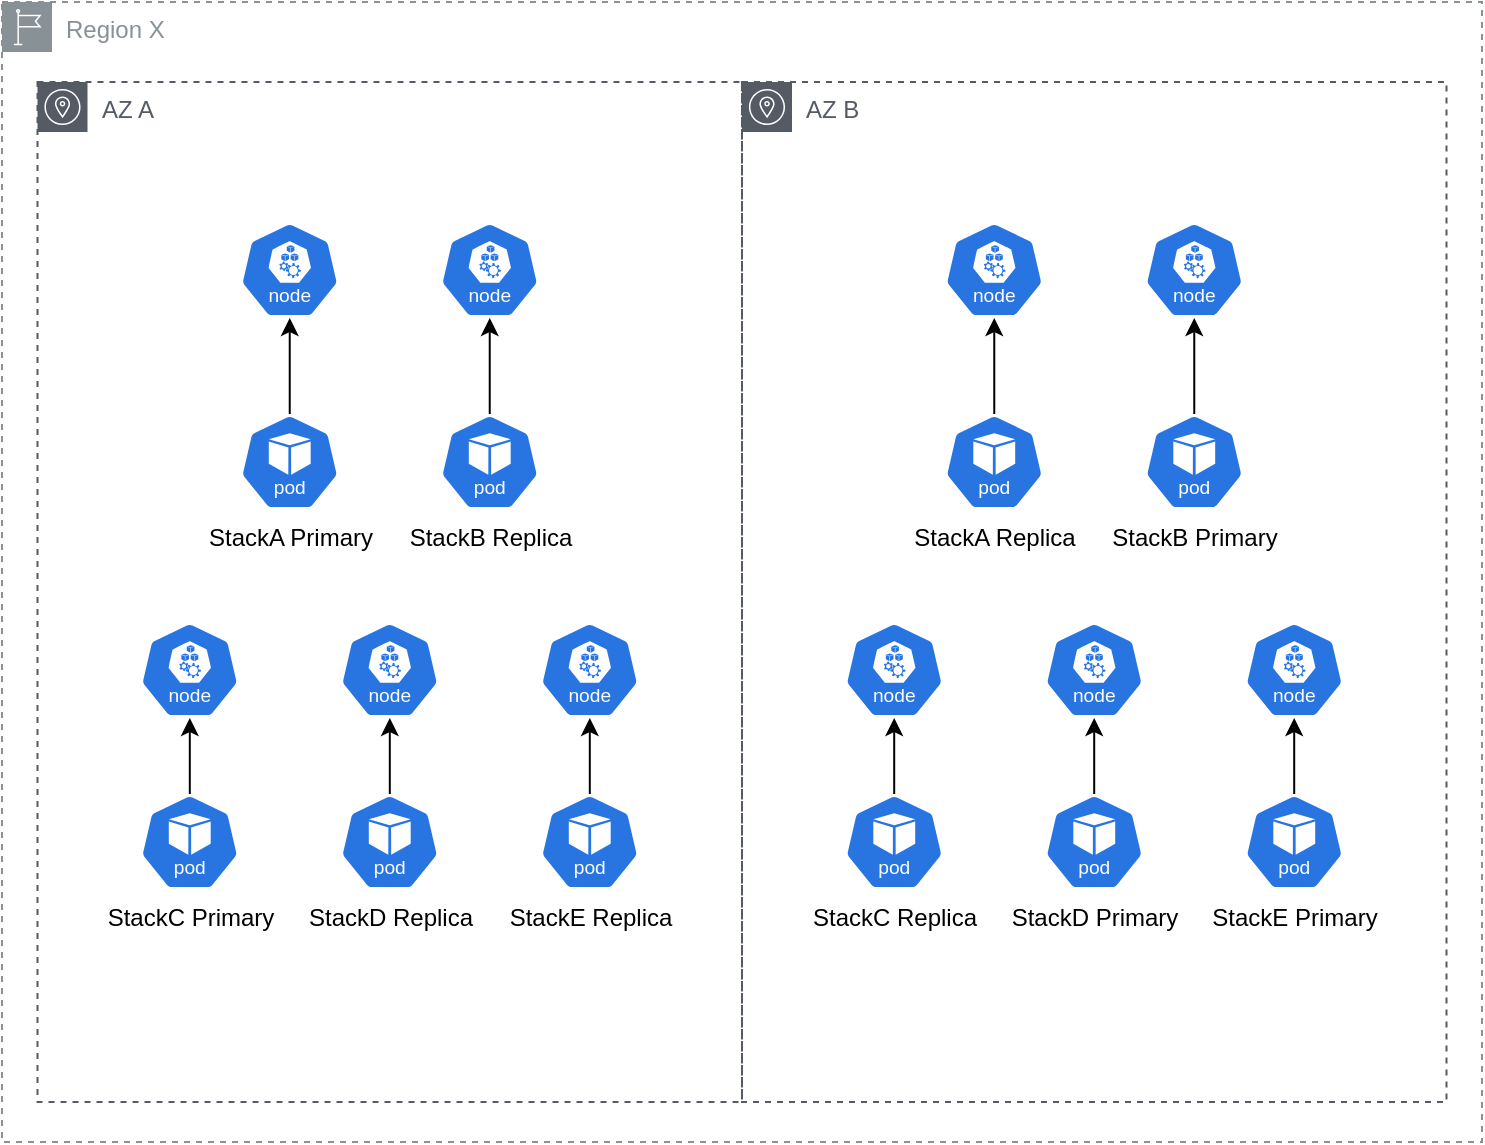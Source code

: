 <mxfile version="24.8.6">
  <diagram id="yDNUvmzFqgItEiSVzz4e" name="Page-1">
    <mxGraphModel dx="1159" dy="785" grid="1" gridSize="10" guides="1" tooltips="1" connect="1" arrows="1" fold="1" page="1" pageScale="1" pageWidth="850" pageHeight="1100" math="0" shadow="0">
      <root>
        <mxCell id="0" />
        <mxCell id="1" parent="0" />
        <mxCell id="MOiCg1HOgPq1kuvATPZi-11" value="AZ B" style="sketch=0;outlineConnect=0;gradientColor=none;html=1;whiteSpace=wrap;fontSize=12;fontStyle=0;shape=mxgraph.aws4.group;grIcon=mxgraph.aws4.group_availability_zone;strokeColor=#545B64;fillColor=none;verticalAlign=top;align=left;spacingLeft=30;fontColor=#545B64;dashed=1;" parent="1" vertex="1">
          <mxGeometry x="450" y="60" width="352.25" height="510" as="geometry" />
        </mxCell>
        <mxCell id="MOiCg1HOgPq1kuvATPZi-12" value="Region X" style="sketch=0;outlineConnect=0;gradientColor=none;html=1;whiteSpace=wrap;fontSize=12;fontStyle=0;shape=mxgraph.aws4.group;grIcon=mxgraph.aws4.group_region;strokeColor=#879196;fillColor=none;verticalAlign=top;align=left;spacingLeft=30;fontColor=#879196;dashed=1;" parent="1" vertex="1">
          <mxGeometry x="80" y="20" width="740" height="570" as="geometry" />
        </mxCell>
        <mxCell id="4WWCCHw3BQXAuJQzUIK3-14" value="" style="edgeStyle=orthogonalEdgeStyle;rounded=0;orthogonalLoop=1;jettySize=auto;html=1;" edge="1" parent="1" source="MOiCg1HOgPq1kuvATPZi-5" target="4WWCCHw3BQXAuJQzUIK3-13">
          <mxGeometry relative="1" as="geometry" />
        </mxCell>
        <mxCell id="MOiCg1HOgPq1kuvATPZi-5" value="StackA Replica" style="aspect=fixed;sketch=0;html=1;dashed=0;whitespace=wrap;verticalLabelPosition=bottom;verticalAlign=top;fillColor=#2875E2;strokeColor=#ffffff;points=[[0.005,0.63,0],[0.1,0.2,0],[0.9,0.2,0],[0.5,0,0],[0.995,0.63,0],[0.72,0.99,0],[0.5,1,0],[0.28,0.99,0]];shape=mxgraph.kubernetes.icon2;kubernetesLabel=1;prIcon=pod" parent="1" vertex="1">
          <mxGeometry x="551.13" y="226" width="50" height="48" as="geometry" />
        </mxCell>
        <mxCell id="4WWCCHw3BQXAuJQzUIK3-16" value="" style="edgeStyle=orthogonalEdgeStyle;rounded=0;orthogonalLoop=1;jettySize=auto;html=1;" edge="1" parent="1" source="MOiCg1HOgPq1kuvATPZi-7" target="4WWCCHw3BQXAuJQzUIK3-15">
          <mxGeometry relative="1" as="geometry" />
        </mxCell>
        <mxCell id="MOiCg1HOgPq1kuvATPZi-7" value="StackB Primary" style="aspect=fixed;sketch=0;html=1;dashed=0;whitespace=wrap;verticalLabelPosition=bottom;verticalAlign=top;fillColor=#2875E2;strokeColor=#ffffff;points=[[0.005,0.63,0],[0.1,0.2,0],[0.9,0.2,0],[0.5,0,0],[0.995,0.63,0],[0.72,0.99,0],[0.5,1,0],[0.28,0.99,0]];shape=mxgraph.kubernetes.icon2;kubernetesLabel=1;prIcon=pod" parent="1" vertex="1">
          <mxGeometry x="651.13" y="226" width="50" height="48" as="geometry" />
        </mxCell>
        <mxCell id="4WWCCHw3BQXAuJQzUIK3-18" value="" style="edgeStyle=orthogonalEdgeStyle;rounded=0;orthogonalLoop=1;jettySize=auto;html=1;" edge="1" parent="1" source="MOiCg1HOgPq1kuvATPZi-13" target="4WWCCHw3BQXAuJQzUIK3-17">
          <mxGeometry relative="1" as="geometry" />
        </mxCell>
        <mxCell id="MOiCg1HOgPq1kuvATPZi-13" value="StackC Replica" style="aspect=fixed;sketch=0;html=1;dashed=0;whitespace=wrap;verticalLabelPosition=bottom;verticalAlign=top;fillColor=#2875E2;strokeColor=#ffffff;points=[[0.005,0.63,0],[0.1,0.2,0],[0.9,0.2,0],[0.5,0,0],[0.995,0.63,0],[0.72,0.99,0],[0.5,1,0],[0.28,0.99,0]];shape=mxgraph.kubernetes.icon2;kubernetesLabel=1;prIcon=pod" parent="1" vertex="1">
          <mxGeometry x="501.13" y="416" width="50" height="48" as="geometry" />
        </mxCell>
        <mxCell id="4WWCCHw3BQXAuJQzUIK3-20" value="" style="edgeStyle=orthogonalEdgeStyle;rounded=0;orthogonalLoop=1;jettySize=auto;html=1;" edge="1" parent="1" source="MOiCg1HOgPq1kuvATPZi-14" target="4WWCCHw3BQXAuJQzUIK3-19">
          <mxGeometry relative="1" as="geometry" />
        </mxCell>
        <mxCell id="MOiCg1HOgPq1kuvATPZi-14" value="StackD Primary" style="aspect=fixed;sketch=0;html=1;dashed=0;whitespace=wrap;verticalLabelPosition=bottom;verticalAlign=top;fillColor=#2875E2;strokeColor=#ffffff;points=[[0.005,0.63,0],[0.1,0.2,0],[0.9,0.2,0],[0.5,0,0],[0.995,0.63,0],[0.72,0.99,0],[0.5,1,0],[0.28,0.99,0]];shape=mxgraph.kubernetes.icon2;kubernetesLabel=1;prIcon=pod" parent="1" vertex="1">
          <mxGeometry x="601.13" y="416" width="50" height="48" as="geometry" />
        </mxCell>
        <mxCell id="4WWCCHw3BQXAuJQzUIK3-22" value="" style="edgeStyle=orthogonalEdgeStyle;rounded=0;orthogonalLoop=1;jettySize=auto;html=1;" edge="1" parent="1" source="MOiCg1HOgPq1kuvATPZi-16" target="4WWCCHw3BQXAuJQzUIK3-21">
          <mxGeometry relative="1" as="geometry" />
        </mxCell>
        <mxCell id="MOiCg1HOgPq1kuvATPZi-16" value="StackE Primary" style="aspect=fixed;sketch=0;html=1;dashed=0;whitespace=wrap;verticalLabelPosition=bottom;verticalAlign=top;fillColor=#2875E2;strokeColor=#ffffff;points=[[0.005,0.63,0],[0.1,0.2,0],[0.9,0.2,0],[0.5,0,0],[0.995,0.63,0],[0.72,0.99,0],[0.5,1,0],[0.28,0.99,0]];shape=mxgraph.kubernetes.icon2;kubernetesLabel=1;prIcon=pod" parent="1" vertex="1">
          <mxGeometry x="701.13" y="416" width="50" height="48" as="geometry" />
        </mxCell>
        <mxCell id="MOiCg1HOgPq1kuvATPZi-25" value="AZ A" style="sketch=0;outlineConnect=0;gradientColor=none;html=1;whiteSpace=wrap;fontSize=12;fontStyle=0;shape=mxgraph.aws4.group;grIcon=mxgraph.aws4.group_availability_zone;strokeColor=#545B64;fillColor=none;verticalAlign=top;align=left;spacingLeft=30;fontColor=#545B64;dashed=1;" parent="1" vertex="1">
          <mxGeometry x="97.75" y="60" width="352.25" height="510" as="geometry" />
        </mxCell>
        <mxCell id="4WWCCHw3BQXAuJQzUIK3-4" value="" style="edgeStyle=orthogonalEdgeStyle;rounded=0;orthogonalLoop=1;jettySize=auto;html=1;" edge="1" parent="1" source="MOiCg1HOgPq1kuvATPZi-27" target="4WWCCHw3BQXAuJQzUIK3-3">
          <mxGeometry relative="1" as="geometry" />
        </mxCell>
        <mxCell id="MOiCg1HOgPq1kuvATPZi-27" value="StackA Primary" style="aspect=fixed;sketch=0;html=1;dashed=0;whitespace=wrap;verticalLabelPosition=bottom;verticalAlign=top;fillColor=#2875E2;strokeColor=#ffffff;points=[[0.005,0.63,0],[0.1,0.2,0],[0.9,0.2,0],[0.5,0,0],[0.995,0.63,0],[0.72,0.99,0],[0.5,1,0],[0.28,0.99,0]];shape=mxgraph.kubernetes.icon2;kubernetesLabel=1;prIcon=pod" parent="1" vertex="1">
          <mxGeometry x="198.87" y="226" width="50" height="48" as="geometry" />
        </mxCell>
        <mxCell id="4WWCCHw3BQXAuJQzUIK3-6" value="" style="edgeStyle=orthogonalEdgeStyle;rounded=0;orthogonalLoop=1;jettySize=auto;html=1;" edge="1" parent="1" source="MOiCg1HOgPq1kuvATPZi-29" target="4WWCCHw3BQXAuJQzUIK3-5">
          <mxGeometry relative="1" as="geometry" />
        </mxCell>
        <mxCell id="MOiCg1HOgPq1kuvATPZi-29" value="StackB Replica" style="aspect=fixed;sketch=0;html=1;dashed=0;whitespace=wrap;verticalLabelPosition=bottom;verticalAlign=top;fillColor=#2875E2;strokeColor=#ffffff;points=[[0.005,0.63,0],[0.1,0.2,0],[0.9,0.2,0],[0.5,0,0],[0.995,0.63,0],[0.72,0.99,0],[0.5,1,0],[0.28,0.99,0]];shape=mxgraph.kubernetes.icon2;kubernetesLabel=1;prIcon=pod" parent="1" vertex="1">
          <mxGeometry x="298.87" y="226" width="50" height="48" as="geometry" />
        </mxCell>
        <mxCell id="4WWCCHw3BQXAuJQzUIK3-8" value="" style="edgeStyle=orthogonalEdgeStyle;rounded=0;orthogonalLoop=1;jettySize=auto;html=1;" edge="1" parent="1" source="MOiCg1HOgPq1kuvATPZi-32" target="4WWCCHw3BQXAuJQzUIK3-7">
          <mxGeometry relative="1" as="geometry" />
        </mxCell>
        <mxCell id="MOiCg1HOgPq1kuvATPZi-32" value="StackC Primary" style="aspect=fixed;sketch=0;html=1;dashed=0;whitespace=wrap;verticalLabelPosition=bottom;verticalAlign=top;fillColor=#2875E2;strokeColor=#ffffff;points=[[0.005,0.63,0],[0.1,0.2,0],[0.9,0.2,0],[0.5,0,0],[0.995,0.63,0],[0.72,0.99,0],[0.5,1,0],[0.28,0.99,0]];shape=mxgraph.kubernetes.icon2;kubernetesLabel=1;prIcon=pod" parent="1" vertex="1">
          <mxGeometry x="148.87" y="416" width="50" height="48" as="geometry" />
        </mxCell>
        <mxCell id="4WWCCHw3BQXAuJQzUIK3-10" value="" style="edgeStyle=orthogonalEdgeStyle;rounded=0;orthogonalLoop=1;jettySize=auto;html=1;" edge="1" parent="1" source="MOiCg1HOgPq1kuvATPZi-34" target="4WWCCHw3BQXAuJQzUIK3-9">
          <mxGeometry relative="1" as="geometry" />
        </mxCell>
        <mxCell id="MOiCg1HOgPq1kuvATPZi-34" value="StackD Replica" style="aspect=fixed;sketch=0;html=1;dashed=0;whitespace=wrap;verticalLabelPosition=bottom;verticalAlign=top;fillColor=#2875E2;strokeColor=#ffffff;points=[[0.005,0.63,0],[0.1,0.2,0],[0.9,0.2,0],[0.5,0,0],[0.995,0.63,0],[0.72,0.99,0],[0.5,1,0],[0.28,0.99,0]];shape=mxgraph.kubernetes.icon2;kubernetesLabel=1;prIcon=pod" parent="1" vertex="1">
          <mxGeometry x="248.87" y="416" width="50" height="48" as="geometry" />
        </mxCell>
        <mxCell id="4WWCCHw3BQXAuJQzUIK3-12" value="" style="edgeStyle=orthogonalEdgeStyle;rounded=0;orthogonalLoop=1;jettySize=auto;html=1;" edge="1" parent="1" source="MOiCg1HOgPq1kuvATPZi-36" target="4WWCCHw3BQXAuJQzUIK3-11">
          <mxGeometry relative="1" as="geometry" />
        </mxCell>
        <mxCell id="MOiCg1HOgPq1kuvATPZi-36" value="StackE Replica" style="aspect=fixed;sketch=0;html=1;dashed=0;whitespace=wrap;verticalLabelPosition=bottom;verticalAlign=top;fillColor=#2875E2;strokeColor=#ffffff;points=[[0.005,0.63,0],[0.1,0.2,0],[0.9,0.2,0],[0.5,0,0],[0.995,0.63,0],[0.72,0.99,0],[0.5,1,0],[0.28,0.99,0]];shape=mxgraph.kubernetes.icon2;kubernetesLabel=1;prIcon=pod" parent="1" vertex="1">
          <mxGeometry x="348.87" y="416" width="50" height="48" as="geometry" />
        </mxCell>
        <mxCell id="4WWCCHw3BQXAuJQzUIK3-3" value="" style="aspect=fixed;sketch=0;html=1;dashed=0;whitespace=wrap;verticalLabelPosition=bottom;verticalAlign=top;fillColor=#2875E2;strokeColor=#ffffff;points=[[0.005,0.63,0],[0.1,0.2,0],[0.9,0.2,0],[0.5,0,0],[0.995,0.63,0],[0.72,0.99,0],[0.5,1,0],[0.28,0.99,0]];shape=mxgraph.kubernetes.icon2;kubernetesLabel=1;prIcon=node" vertex="1" parent="1">
          <mxGeometry x="198.87" y="130" width="50" height="48" as="geometry" />
        </mxCell>
        <mxCell id="4WWCCHw3BQXAuJQzUIK3-5" value="" style="aspect=fixed;sketch=0;html=1;dashed=0;whitespace=wrap;verticalLabelPosition=bottom;verticalAlign=top;fillColor=#2875E2;strokeColor=#ffffff;points=[[0.005,0.63,0],[0.1,0.2,0],[0.9,0.2,0],[0.5,0,0],[0.995,0.63,0],[0.72,0.99,0],[0.5,1,0],[0.28,0.99,0]];shape=mxgraph.kubernetes.icon2;kubernetesLabel=1;prIcon=node" vertex="1" parent="1">
          <mxGeometry x="298.87" y="130" width="50" height="48" as="geometry" />
        </mxCell>
        <mxCell id="4WWCCHw3BQXAuJQzUIK3-7" value="" style="aspect=fixed;sketch=0;html=1;dashed=0;whitespace=wrap;verticalLabelPosition=bottom;verticalAlign=top;fillColor=#2875E2;strokeColor=#ffffff;points=[[0.005,0.63,0],[0.1,0.2,0],[0.9,0.2,0],[0.5,0,0],[0.995,0.63,0],[0.72,0.99,0],[0.5,1,0],[0.28,0.99,0]];shape=mxgraph.kubernetes.icon2;kubernetesLabel=1;prIcon=node" vertex="1" parent="1">
          <mxGeometry x="148.87" y="330" width="50" height="48" as="geometry" />
        </mxCell>
        <mxCell id="4WWCCHw3BQXAuJQzUIK3-9" value="" style="aspect=fixed;sketch=0;html=1;dashed=0;whitespace=wrap;verticalLabelPosition=bottom;verticalAlign=top;fillColor=#2875E2;strokeColor=#ffffff;points=[[0.005,0.63,0],[0.1,0.2,0],[0.9,0.2,0],[0.5,0,0],[0.995,0.63,0],[0.72,0.99,0],[0.5,1,0],[0.28,0.99,0]];shape=mxgraph.kubernetes.icon2;kubernetesLabel=1;prIcon=node" vertex="1" parent="1">
          <mxGeometry x="248.87" y="330" width="50" height="48" as="geometry" />
        </mxCell>
        <mxCell id="4WWCCHw3BQXAuJQzUIK3-11" value="" style="aspect=fixed;sketch=0;html=1;dashed=0;whitespace=wrap;verticalLabelPosition=bottom;verticalAlign=top;fillColor=#2875E2;strokeColor=#ffffff;points=[[0.005,0.63,0],[0.1,0.2,0],[0.9,0.2,0],[0.5,0,0],[0.995,0.63,0],[0.72,0.99,0],[0.5,1,0],[0.28,0.99,0]];shape=mxgraph.kubernetes.icon2;kubernetesLabel=1;prIcon=node" vertex="1" parent="1">
          <mxGeometry x="348.87" y="330" width="50" height="48" as="geometry" />
        </mxCell>
        <mxCell id="4WWCCHw3BQXAuJQzUIK3-13" value="" style="aspect=fixed;sketch=0;html=1;dashed=0;whitespace=wrap;verticalLabelPosition=bottom;verticalAlign=top;fillColor=#2875E2;strokeColor=#ffffff;points=[[0.005,0.63,0],[0.1,0.2,0],[0.9,0.2,0],[0.5,0,0],[0.995,0.63,0],[0.72,0.99,0],[0.5,1,0],[0.28,0.99,0]];shape=mxgraph.kubernetes.icon2;kubernetesLabel=1;prIcon=node" vertex="1" parent="1">
          <mxGeometry x="551.13" y="130" width="50" height="48" as="geometry" />
        </mxCell>
        <mxCell id="4WWCCHw3BQXAuJQzUIK3-15" value="" style="aspect=fixed;sketch=0;html=1;dashed=0;whitespace=wrap;verticalLabelPosition=bottom;verticalAlign=top;fillColor=#2875E2;strokeColor=#ffffff;points=[[0.005,0.63,0],[0.1,0.2,0],[0.9,0.2,0],[0.5,0,0],[0.995,0.63,0],[0.72,0.99,0],[0.5,1,0],[0.28,0.99,0]];shape=mxgraph.kubernetes.icon2;kubernetesLabel=1;prIcon=node" vertex="1" parent="1">
          <mxGeometry x="651.13" y="130" width="50" height="48" as="geometry" />
        </mxCell>
        <mxCell id="4WWCCHw3BQXAuJQzUIK3-17" value="" style="aspect=fixed;sketch=0;html=1;dashed=0;whitespace=wrap;verticalLabelPosition=bottom;verticalAlign=top;fillColor=#2875E2;strokeColor=#ffffff;points=[[0.005,0.63,0],[0.1,0.2,0],[0.9,0.2,0],[0.5,0,0],[0.995,0.63,0],[0.72,0.99,0],[0.5,1,0],[0.28,0.99,0]];shape=mxgraph.kubernetes.icon2;kubernetesLabel=1;prIcon=node" vertex="1" parent="1">
          <mxGeometry x="501.13" y="330" width="50" height="48" as="geometry" />
        </mxCell>
        <mxCell id="4WWCCHw3BQXAuJQzUIK3-19" value="" style="aspect=fixed;sketch=0;html=1;dashed=0;whitespace=wrap;verticalLabelPosition=bottom;verticalAlign=top;fillColor=#2875E2;strokeColor=#ffffff;points=[[0.005,0.63,0],[0.1,0.2,0],[0.9,0.2,0],[0.5,0,0],[0.995,0.63,0],[0.72,0.99,0],[0.5,1,0],[0.28,0.99,0]];shape=mxgraph.kubernetes.icon2;kubernetesLabel=1;prIcon=node" vertex="1" parent="1">
          <mxGeometry x="601.13" y="330" width="50" height="48" as="geometry" />
        </mxCell>
        <mxCell id="4WWCCHw3BQXAuJQzUIK3-21" value="" style="aspect=fixed;sketch=0;html=1;dashed=0;whitespace=wrap;verticalLabelPosition=bottom;verticalAlign=top;fillColor=#2875E2;strokeColor=#ffffff;points=[[0.005,0.63,0],[0.1,0.2,0],[0.9,0.2,0],[0.5,0,0],[0.995,0.63,0],[0.72,0.99,0],[0.5,1,0],[0.28,0.99,0]];shape=mxgraph.kubernetes.icon2;kubernetesLabel=1;prIcon=node" vertex="1" parent="1">
          <mxGeometry x="701.13" y="330" width="50" height="48" as="geometry" />
        </mxCell>
      </root>
    </mxGraphModel>
  </diagram>
</mxfile>
